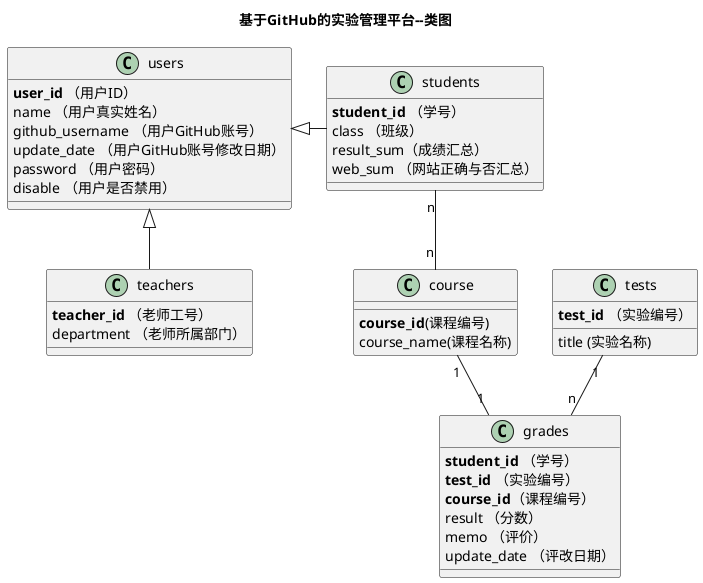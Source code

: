 @startuml
title 基于GitHub的实验管理平台--类图
class users {
    <b>user_id</b> （用户ID）
    name （用户真实姓名）
    github_username （用户GitHub账号）
    update_date （用户GitHub账号修改日期）
    password （用户密码）
    disable （用户是否禁用）
}
class teachers{
    <b>teacher_id</b> （老师工号）
    department （老师所属部门）
}
class course{
    <b>course_id</b>(课程编号)
    course_name(课程名称)
}
class students{
    <b>student_id</b> （学号）
    class （班级）
    result_sum（成绩汇总）
    web_sum （网站正确与否汇总）
}
users <|- students
users <|-- teachers
class grades {
    <b>student_id</b> （学号）
    <b>test_id</b> （实验编号）
    <b>course_id</b>（课程编号）
    result （分数）
    memo （评价）
    update_date （评改日期）
}

class tests {
    <b>test_id</b> （实验编号）
    title (实验名称)
}

students "n" -- "n"  course
course "1" -- "1"  grades
tests "1" -- "n"  grades


@enduml